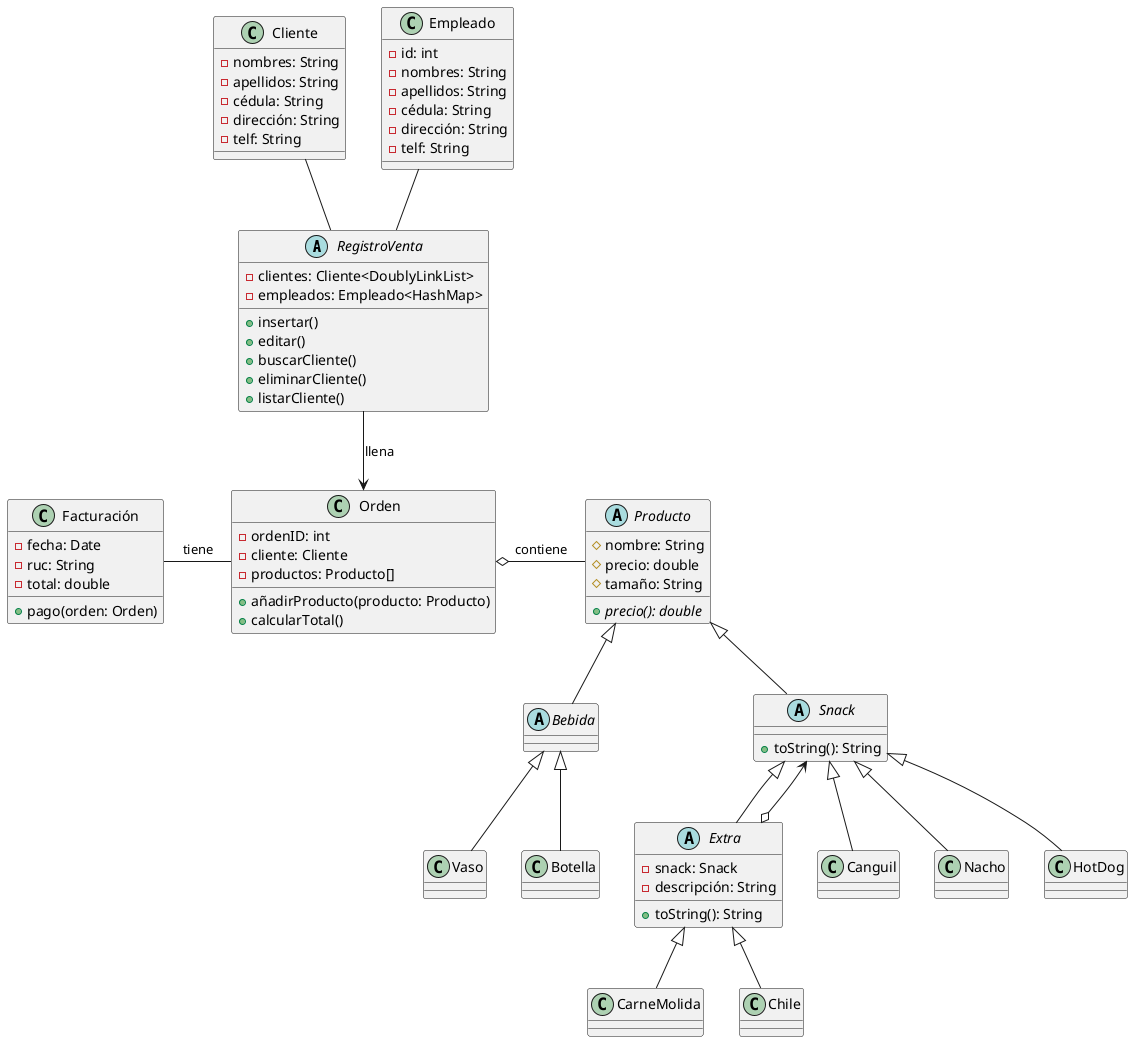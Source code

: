 @startuml
'https://plantuml.com/class-diagram
abstract class RegistroVenta{
    -clientes: Cliente<DoublyLinkList>
    -empleados: Empleado<HashMap>
    ' Ambos
    +insertar()
    +editar()
    ' Cliente
    +buscarCliente()
    +eliminarCliente()
    +listarCliente()
}

class Cliente {
    -nombres: String
    -apellidos: String
    -cédula: String
    -dirección: String
    -telf: String
}

class Empleado{
    -id: int
    -nombres: String
    -apellidos: String
    -cédula: String
    -dirección: String
    -telf: String
}

'Reservar Película

'class Taquillero

'class Reserva

'class Película

class Facturación{
    -fecha: Date
    -ruc: String
    -total: double
    +pago(orden: Orden)
}

class Orden {
    -ordenID: int
    -cliente: Cliente
    -productos: Producto[]
    +añadirProducto(producto: Producto)
    +calcularTotal()
}

' Comprar Comida
abstract class Producto{
    #nombre: String
    #precio: double
    #tamaño: String
    +precio(): double {abstract}
}

abstract class Bebida

abstract class Snack {
    +toString(): String
}

abstract class Extra{
    -snack: Snack
    -descripción: String

    +toString(): String
}

class Canguil{
    '+precio(): double
}

class Nacho{
    '+precio(): double
}

class HotDog{
    '+precio(): double
}

' Patrón de Diseño -> Decorator
Orden o- Producto: contiene

Facturación - Orden: tiene

Producto <|-- Snack
Producto <|-- Bebida

Snack <|-- Extra
Snack <--o Extra
Snack <|-- Nacho
Snack <|-- HotDog
Snack <|-- Canguil
Extra <|-- CarneMolida
Extra <|-- Chile

Bebida <|-- Vaso
Bebida <|-- Botella

Cliente -- RegistroVenta
Empleado -- RegistroVenta
RegistroVenta --> Orden: llena


@enduml